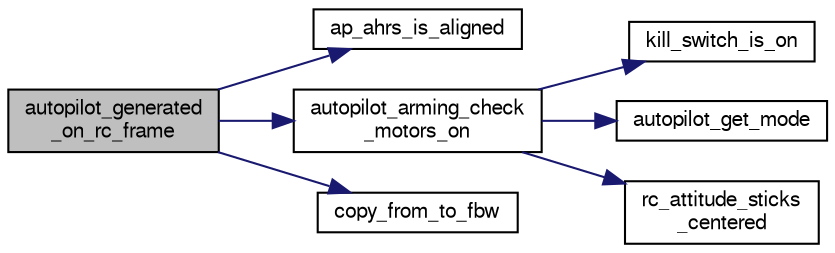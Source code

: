 digraph "autopilot_generated_on_rc_frame"
{
  edge [fontname="FreeSans",fontsize="10",labelfontname="FreeSans",labelfontsize="10"];
  node [fontname="FreeSans",fontsize="10",shape=record];
  rankdir="LR";
  Node1 [label="autopilot_generated\l_on_rc_frame",height=0.2,width=0.4,color="black", fillcolor="grey75", style="filled", fontcolor="black"];
  Node1 -> Node2 [color="midnightblue",fontsize="10",style="solid",fontname="FreeSans"];
  Node2 [label="ap_ahrs_is_aligned",height=0.2,width=0.4,color="black", fillcolor="white", style="filled",URL="$rotorcraft_2autopilot__utils_8c.html#af72725922c8f82a4bfa00f945376cede",tooltip="Display descent speed in failsafe mode if needed. "];
  Node1 -> Node3 [color="midnightblue",fontsize="10",style="solid",fontname="FreeSans"];
  Node3 [label="autopilot_arming_check\l_motors_on",height=0.2,width=0.4,color="black", fillcolor="white", style="filled",URL="$autopilot__arming__switch_8h.html#abbbe9ccad851ff6d7ef88e298059b6ce",tooltip="State machine to check if motors should be turned ON or OFF using the kill switch. "];
  Node3 -> Node4 [color="midnightblue",fontsize="10",style="solid",fontname="FreeSans"];
  Node4 [label="kill_switch_is_on",height=0.2,width=0.4,color="black", fillcolor="white", style="filled",URL="$rotorcraft_2autopilot__rc__helpers_8h.html#ac0cad24ec4c286be4262417eb5823094"];
  Node3 -> Node5 [color="midnightblue",fontsize="10",style="solid",fontname="FreeSans"];
  Node5 [label="autopilot_get_mode",height=0.2,width=0.4,color="black", fillcolor="white", style="filled",URL="$autopilot_8c.html#a23af2ac2d4bcb9b71c869a409de61cc4",tooltip="get autopilot mode "];
  Node3 -> Node6 [color="midnightblue",fontsize="10",style="solid",fontname="FreeSans"];
  Node6 [label="rc_attitude_sticks\l_centered",height=0.2,width=0.4,color="black", fillcolor="white", style="filled",URL="$rotorcraft_2autopilot__rc__helpers_8h.html#ac2cf19a78374dab9e758348111b20c94",tooltip="Convenience macro for 3way switch. "];
  Node1 -> Node7 [color="midnightblue",fontsize="10",style="solid",fontname="FreeSans"];
  Node7 [label="copy_from_to_fbw",height=0.2,width=0.4,color="black", fillcolor="white", style="filled",URL="$fixedwing_2autopilot__generated_8c.html#ab8d2d846e05038e13cfb45b8bb8f0921"];
}
